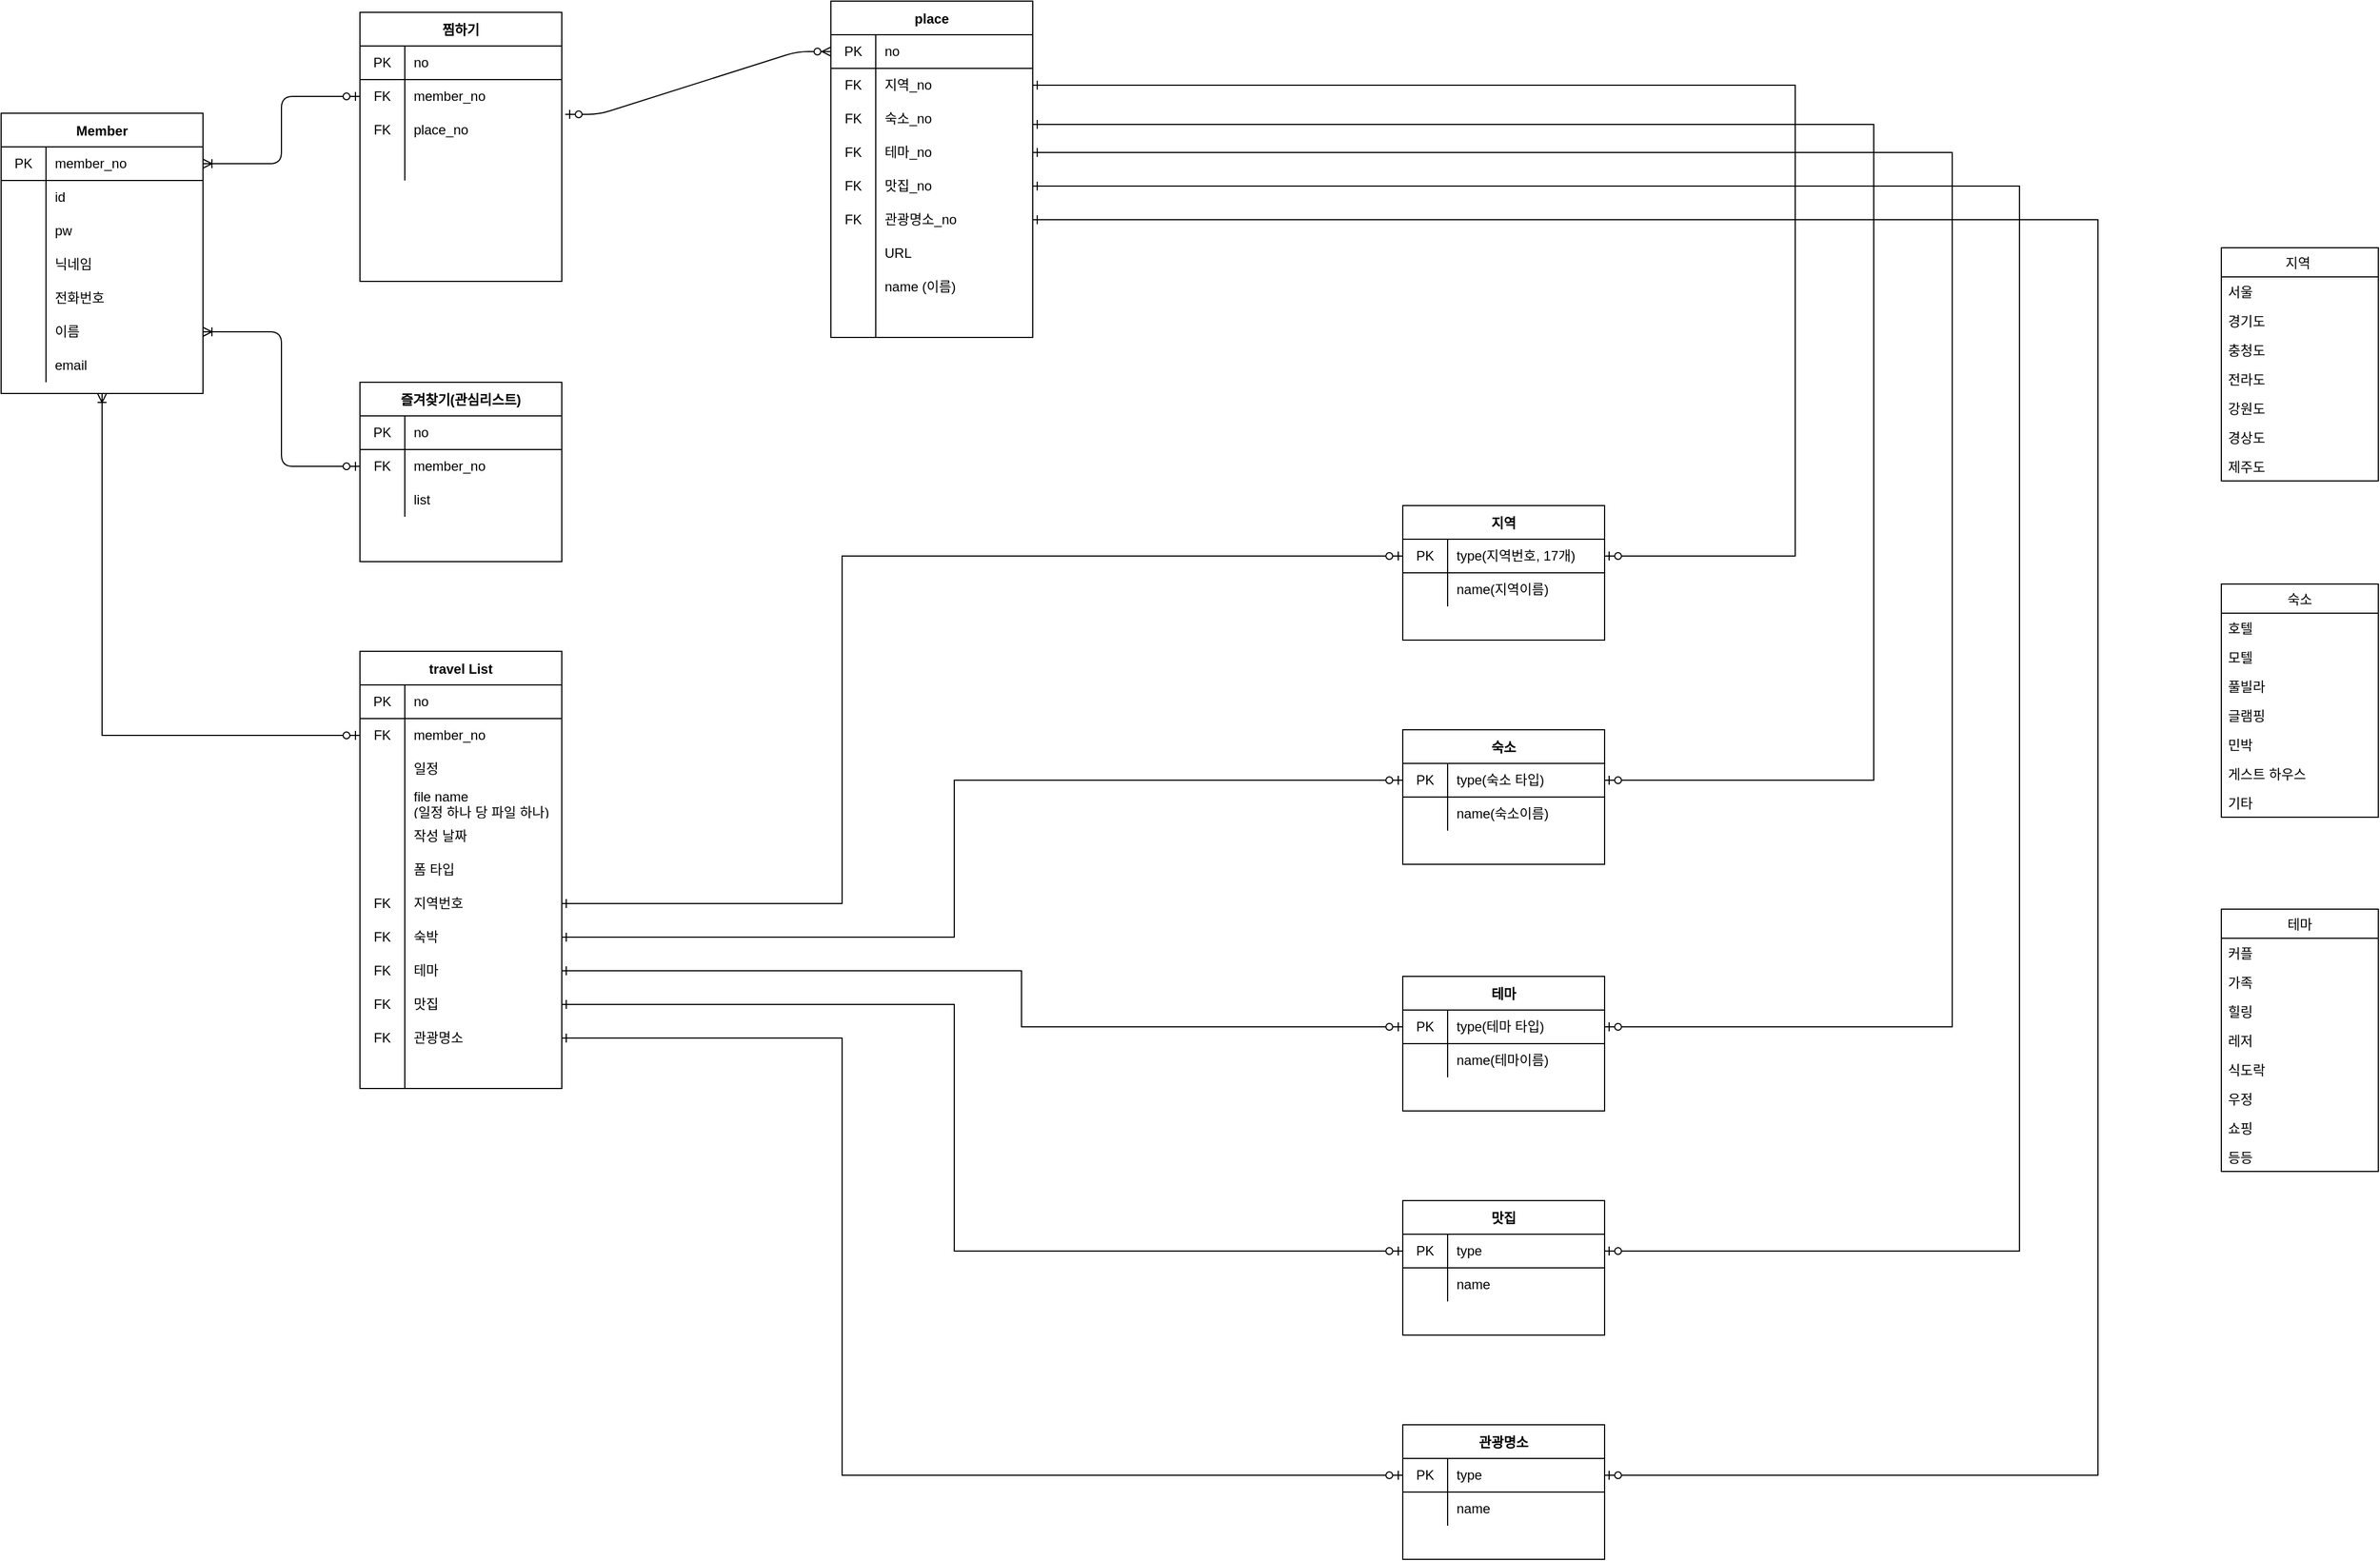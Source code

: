 <mxfile version="14.8.4" type="github">
  <diagram id="i7f_SvSBmSewAzXp0OPW" name="Page-1">
    <mxGraphModel dx="1673" dy="934" grid="1" gridSize="10" guides="1" tooltips="1" connect="1" arrows="1" fold="1" page="1" pageScale="1" pageWidth="1654" pageHeight="2336" math="0" shadow="0">
      <root>
        <mxCell id="0" />
        <mxCell id="1" parent="0" />
        <mxCell id="ZYB_Mh2plfckTe5MuutC-1" value="지역 " style="swimlane;fontStyle=0;childLayout=stackLayout;horizontal=1;startSize=26;horizontalStack=0;resizeParent=1;resizeParentMax=0;resizeLast=0;collapsible=1;marginBottom=0;" parent="1" vertex="1">
          <mxGeometry x="2170" y="310" width="140" height="208" as="geometry" />
        </mxCell>
        <mxCell id="ZYB_Mh2plfckTe5MuutC-2" value="서울" style="text;strokeColor=none;fillColor=none;align=left;verticalAlign=top;spacingLeft=4;spacingRight=4;overflow=hidden;rotatable=0;points=[[0,0.5],[1,0.5]];portConstraint=eastwest;" parent="ZYB_Mh2plfckTe5MuutC-1" vertex="1">
          <mxGeometry y="26" width="140" height="26" as="geometry" />
        </mxCell>
        <mxCell id="ZYB_Mh2plfckTe5MuutC-3" value="경기도" style="text;strokeColor=none;fillColor=none;align=left;verticalAlign=top;spacingLeft=4;spacingRight=4;overflow=hidden;rotatable=0;points=[[0,0.5],[1,0.5]];portConstraint=eastwest;" parent="ZYB_Mh2plfckTe5MuutC-1" vertex="1">
          <mxGeometry y="52" width="140" height="26" as="geometry" />
        </mxCell>
        <mxCell id="ZYB_Mh2plfckTe5MuutC-4" value="충청도 " style="text;strokeColor=none;fillColor=none;align=left;verticalAlign=top;spacingLeft=4;spacingRight=4;overflow=hidden;rotatable=0;points=[[0,0.5],[1,0.5]];portConstraint=eastwest;" parent="ZYB_Mh2plfckTe5MuutC-1" vertex="1">
          <mxGeometry y="78" width="140" height="26" as="geometry" />
        </mxCell>
        <mxCell id="ZYB_Mh2plfckTe5MuutC-5" value="전라도" style="text;strokeColor=none;fillColor=none;align=left;verticalAlign=top;spacingLeft=4;spacingRight=4;overflow=hidden;rotatable=0;points=[[0,0.5],[1,0.5]];portConstraint=eastwest;" parent="ZYB_Mh2plfckTe5MuutC-1" vertex="1">
          <mxGeometry y="104" width="140" height="26" as="geometry" />
        </mxCell>
        <mxCell id="ZYB_Mh2plfckTe5MuutC-6" value="강원도" style="text;strokeColor=none;fillColor=none;align=left;verticalAlign=top;spacingLeft=4;spacingRight=4;overflow=hidden;rotatable=0;points=[[0,0.5],[1,0.5]];portConstraint=eastwest;" parent="ZYB_Mh2plfckTe5MuutC-1" vertex="1">
          <mxGeometry y="130" width="140" height="26" as="geometry" />
        </mxCell>
        <mxCell id="ZYB_Mh2plfckTe5MuutC-7" value="경상도" style="text;strokeColor=none;fillColor=none;align=left;verticalAlign=top;spacingLeft=4;spacingRight=4;overflow=hidden;rotatable=0;points=[[0,0.5],[1,0.5]];portConstraint=eastwest;" parent="ZYB_Mh2plfckTe5MuutC-1" vertex="1">
          <mxGeometry y="156" width="140" height="26" as="geometry" />
        </mxCell>
        <mxCell id="ZYB_Mh2plfckTe5MuutC-8" value="제주도" style="text;strokeColor=none;fillColor=none;align=left;verticalAlign=top;spacingLeft=4;spacingRight=4;overflow=hidden;rotatable=0;points=[[0,0.5],[1,0.5]];portConstraint=eastwest;" parent="ZYB_Mh2plfckTe5MuutC-1" vertex="1">
          <mxGeometry y="182" width="140" height="26" as="geometry" />
        </mxCell>
        <mxCell id="ZYB_Mh2plfckTe5MuutC-9" value="테마" style="swimlane;fontStyle=0;childLayout=stackLayout;horizontal=1;startSize=26;horizontalStack=0;resizeParent=1;resizeParentMax=0;resizeLast=0;collapsible=1;marginBottom=0;" parent="1" vertex="1">
          <mxGeometry x="2170" y="900" width="140" height="234" as="geometry" />
        </mxCell>
        <mxCell id="ZYB_Mh2plfckTe5MuutC-10" value="커플" style="text;strokeColor=none;fillColor=none;align=left;verticalAlign=top;spacingLeft=4;spacingRight=4;overflow=hidden;rotatable=0;points=[[0,0.5],[1,0.5]];portConstraint=eastwest;" parent="ZYB_Mh2plfckTe5MuutC-9" vertex="1">
          <mxGeometry y="26" width="140" height="26" as="geometry" />
        </mxCell>
        <mxCell id="ZYB_Mh2plfckTe5MuutC-11" value="가족" style="text;strokeColor=none;fillColor=none;align=left;verticalAlign=top;spacingLeft=4;spacingRight=4;overflow=hidden;rotatable=0;points=[[0,0.5],[1,0.5]];portConstraint=eastwest;" parent="ZYB_Mh2plfckTe5MuutC-9" vertex="1">
          <mxGeometry y="52" width="140" height="26" as="geometry" />
        </mxCell>
        <mxCell id="ZYB_Mh2plfckTe5MuutC-12" value="힐링" style="text;strokeColor=none;fillColor=none;align=left;verticalAlign=top;spacingLeft=4;spacingRight=4;overflow=hidden;rotatable=0;points=[[0,0.5],[1,0.5]];portConstraint=eastwest;" parent="ZYB_Mh2plfckTe5MuutC-9" vertex="1">
          <mxGeometry y="78" width="140" height="26" as="geometry" />
        </mxCell>
        <mxCell id="ZYB_Mh2plfckTe5MuutC-13" value="레저" style="text;strokeColor=none;fillColor=none;align=left;verticalAlign=top;spacingLeft=4;spacingRight=4;overflow=hidden;rotatable=0;points=[[0,0.5],[1,0.5]];portConstraint=eastwest;" parent="ZYB_Mh2plfckTe5MuutC-9" vertex="1">
          <mxGeometry y="104" width="140" height="26" as="geometry" />
        </mxCell>
        <mxCell id="ZYB_Mh2plfckTe5MuutC-14" value="식도락" style="text;strokeColor=none;fillColor=none;align=left;verticalAlign=top;spacingLeft=4;spacingRight=4;overflow=hidden;rotatable=0;points=[[0,0.5],[1,0.5]];portConstraint=eastwest;" parent="ZYB_Mh2plfckTe5MuutC-9" vertex="1">
          <mxGeometry y="130" width="140" height="26" as="geometry" />
        </mxCell>
        <mxCell id="ZYB_Mh2plfckTe5MuutC-15" value="우정" style="text;strokeColor=none;fillColor=none;align=left;verticalAlign=top;spacingLeft=4;spacingRight=4;overflow=hidden;rotatable=0;points=[[0,0.5],[1,0.5]];portConstraint=eastwest;" parent="ZYB_Mh2plfckTe5MuutC-9" vertex="1">
          <mxGeometry y="156" width="140" height="26" as="geometry" />
        </mxCell>
        <mxCell id="ZYB_Mh2plfckTe5MuutC-16" value="쇼핑" style="text;strokeColor=none;fillColor=none;align=left;verticalAlign=top;spacingLeft=4;spacingRight=4;overflow=hidden;rotatable=0;points=[[0,0.5],[1,0.5]];portConstraint=eastwest;" parent="ZYB_Mh2plfckTe5MuutC-9" vertex="1">
          <mxGeometry y="182" width="140" height="26" as="geometry" />
        </mxCell>
        <mxCell id="ZYB_Mh2plfckTe5MuutC-17" value="등등" style="text;strokeColor=none;fillColor=none;align=left;verticalAlign=top;spacingLeft=4;spacingRight=4;overflow=hidden;rotatable=0;points=[[0,0.5],[1,0.5]];portConstraint=eastwest;" parent="ZYB_Mh2plfckTe5MuutC-9" vertex="1">
          <mxGeometry y="208" width="140" height="26" as="geometry" />
        </mxCell>
        <mxCell id="ZYB_Mh2plfckTe5MuutC-18" value="숙소" style="swimlane;fontStyle=0;childLayout=stackLayout;horizontal=1;startSize=26;horizontalStack=0;resizeParent=1;resizeParentMax=0;resizeLast=0;collapsible=1;marginBottom=0;" parent="1" vertex="1">
          <mxGeometry x="2170" y="610" width="140" height="208" as="geometry" />
        </mxCell>
        <mxCell id="ZYB_Mh2plfckTe5MuutC-19" value="호텔" style="text;strokeColor=none;fillColor=none;align=left;verticalAlign=top;spacingLeft=4;spacingRight=4;overflow=hidden;rotatable=0;points=[[0,0.5],[1,0.5]];portConstraint=eastwest;" parent="ZYB_Mh2plfckTe5MuutC-18" vertex="1">
          <mxGeometry y="26" width="140" height="26" as="geometry" />
        </mxCell>
        <mxCell id="ZYB_Mh2plfckTe5MuutC-20" value="모텔" style="text;strokeColor=none;fillColor=none;align=left;verticalAlign=top;spacingLeft=4;spacingRight=4;overflow=hidden;rotatable=0;points=[[0,0.5],[1,0.5]];portConstraint=eastwest;" parent="ZYB_Mh2plfckTe5MuutC-18" vertex="1">
          <mxGeometry y="52" width="140" height="26" as="geometry" />
        </mxCell>
        <mxCell id="ZYB_Mh2plfckTe5MuutC-21" value="풀빌라" style="text;strokeColor=none;fillColor=none;align=left;verticalAlign=top;spacingLeft=4;spacingRight=4;overflow=hidden;rotatable=0;points=[[0,0.5],[1,0.5]];portConstraint=eastwest;" parent="ZYB_Mh2plfckTe5MuutC-18" vertex="1">
          <mxGeometry y="78" width="140" height="26" as="geometry" />
        </mxCell>
        <mxCell id="ZYB_Mh2plfckTe5MuutC-22" value="글램핑" style="text;strokeColor=none;fillColor=none;align=left;verticalAlign=top;spacingLeft=4;spacingRight=4;overflow=hidden;rotatable=0;points=[[0,0.5],[1,0.5]];portConstraint=eastwest;" parent="ZYB_Mh2plfckTe5MuutC-18" vertex="1">
          <mxGeometry y="104" width="140" height="26" as="geometry" />
        </mxCell>
        <mxCell id="ZYB_Mh2plfckTe5MuutC-23" value="민박" style="text;strokeColor=none;fillColor=none;align=left;verticalAlign=top;spacingLeft=4;spacingRight=4;overflow=hidden;rotatable=0;points=[[0,0.5],[1,0.5]];portConstraint=eastwest;" parent="ZYB_Mh2plfckTe5MuutC-18" vertex="1">
          <mxGeometry y="130" width="140" height="26" as="geometry" />
        </mxCell>
        <mxCell id="ZYB_Mh2plfckTe5MuutC-24" value="게스트 하우스" style="text;strokeColor=none;fillColor=none;align=left;verticalAlign=top;spacingLeft=4;spacingRight=4;overflow=hidden;rotatable=0;points=[[0,0.5],[1,0.5]];portConstraint=eastwest;" parent="ZYB_Mh2plfckTe5MuutC-18" vertex="1">
          <mxGeometry y="156" width="140" height="26" as="geometry" />
        </mxCell>
        <mxCell id="ZYB_Mh2plfckTe5MuutC-25" value="기타" style="text;strokeColor=none;fillColor=none;align=left;verticalAlign=top;spacingLeft=4;spacingRight=4;overflow=hidden;rotatable=0;points=[[0,0.5],[1,0.5]];portConstraint=eastwest;" parent="ZYB_Mh2plfckTe5MuutC-18" vertex="1">
          <mxGeometry y="182" width="140" height="26" as="geometry" />
        </mxCell>
        <mxCell id="ZYB_Mh2plfckTe5MuutC-162" value="" style="edgeStyle=orthogonalEdgeStyle;rounded=0;orthogonalLoop=1;jettySize=auto;html=1;startArrow=ERoneToMany;startFill=0;endArrow=ERzeroToOne;endFill=1;entryX=0;entryY=0.5;entryDx=0;entryDy=0;" parent="1" source="ZYB_Mh2plfckTe5MuutC-26" target="ZYB_Mh2plfckTe5MuutC-108" edge="1">
          <mxGeometry relative="1" as="geometry">
            <mxPoint x="280" y="645" as="targetPoint" />
          </mxGeometry>
        </mxCell>
        <mxCell id="ZYB_Mh2plfckTe5MuutC-26" value="Member" style="shape=table;startSize=30;container=1;collapsible=0;childLayout=tableLayout;fixedRows=1;rowLines=0;fontStyle=1;align=center;" parent="1" vertex="1">
          <mxGeometry x="190" y="190" width="180" height="250" as="geometry" />
        </mxCell>
        <mxCell id="ZYB_Mh2plfckTe5MuutC-27" value="" style="shape=partialRectangle;html=1;whiteSpace=wrap;collapsible=0;dropTarget=0;pointerEvents=0;fillColor=none;top=0;left=0;bottom=1;right=0;points=[[0,0.5],[1,0.5]];portConstraint=eastwest;" parent="ZYB_Mh2plfckTe5MuutC-26" vertex="1">
          <mxGeometry y="30" width="180" height="30" as="geometry" />
        </mxCell>
        <mxCell id="ZYB_Mh2plfckTe5MuutC-28" value="PK" style="shape=partialRectangle;html=1;whiteSpace=wrap;connectable=0;fillColor=none;top=0;left=0;bottom=0;right=0;overflow=hidden;" parent="ZYB_Mh2plfckTe5MuutC-27" vertex="1">
          <mxGeometry width="40" height="30" as="geometry" />
        </mxCell>
        <mxCell id="ZYB_Mh2plfckTe5MuutC-29" value="member_no" style="shape=partialRectangle;html=1;whiteSpace=wrap;connectable=0;fillColor=none;top=0;left=0;bottom=0;right=0;align=left;spacingLeft=6;overflow=hidden;" parent="ZYB_Mh2plfckTe5MuutC-27" vertex="1">
          <mxGeometry x="40" width="140" height="30" as="geometry" />
        </mxCell>
        <mxCell id="ZYB_Mh2plfckTe5MuutC-30" value="" style="shape=partialRectangle;html=1;whiteSpace=wrap;collapsible=0;dropTarget=0;pointerEvents=0;fillColor=none;top=0;left=0;bottom=0;right=0;points=[[0,0.5],[1,0.5]];portConstraint=eastwest;" parent="ZYB_Mh2plfckTe5MuutC-26" vertex="1">
          <mxGeometry y="60" width="180" height="30" as="geometry" />
        </mxCell>
        <mxCell id="ZYB_Mh2plfckTe5MuutC-31" value="" style="shape=partialRectangle;html=1;whiteSpace=wrap;connectable=0;fillColor=none;top=0;left=0;bottom=0;right=0;overflow=hidden;" parent="ZYB_Mh2plfckTe5MuutC-30" vertex="1">
          <mxGeometry width="40" height="30" as="geometry" />
        </mxCell>
        <mxCell id="ZYB_Mh2plfckTe5MuutC-32" value="&lt;span&gt;id&lt;/span&gt;" style="shape=partialRectangle;html=1;whiteSpace=wrap;connectable=0;fillColor=none;top=0;left=0;bottom=0;right=0;align=left;spacingLeft=6;overflow=hidden;" parent="ZYB_Mh2plfckTe5MuutC-30" vertex="1">
          <mxGeometry x="40" width="140" height="30" as="geometry" />
        </mxCell>
        <mxCell id="ZYB_Mh2plfckTe5MuutC-33" value="" style="shape=partialRectangle;html=1;whiteSpace=wrap;collapsible=0;dropTarget=0;pointerEvents=0;fillColor=none;top=0;left=0;bottom=0;right=0;points=[[0,0.5],[1,0.5]];portConstraint=eastwest;" parent="ZYB_Mh2plfckTe5MuutC-26" vertex="1">
          <mxGeometry y="90" width="180" height="30" as="geometry" />
        </mxCell>
        <mxCell id="ZYB_Mh2plfckTe5MuutC-34" value="" style="shape=partialRectangle;html=1;whiteSpace=wrap;connectable=0;fillColor=none;top=0;left=0;bottom=0;right=0;overflow=hidden;" parent="ZYB_Mh2plfckTe5MuutC-33" vertex="1">
          <mxGeometry width="40" height="30" as="geometry" />
        </mxCell>
        <mxCell id="ZYB_Mh2plfckTe5MuutC-35" value="&lt;span&gt;pw&lt;/span&gt;" style="shape=partialRectangle;html=1;whiteSpace=wrap;connectable=0;fillColor=none;top=0;left=0;bottom=0;right=0;align=left;spacingLeft=6;overflow=hidden;" parent="ZYB_Mh2plfckTe5MuutC-33" vertex="1">
          <mxGeometry x="40" width="140" height="30" as="geometry" />
        </mxCell>
        <mxCell id="ZYB_Mh2plfckTe5MuutC-36" value="" style="shape=partialRectangle;html=1;whiteSpace=wrap;collapsible=0;dropTarget=0;pointerEvents=0;fillColor=none;top=0;left=0;bottom=0;right=0;points=[[0,0.5],[1,0.5]];portConstraint=eastwest;" parent="ZYB_Mh2plfckTe5MuutC-26" vertex="1">
          <mxGeometry y="120" width="180" height="30" as="geometry" />
        </mxCell>
        <mxCell id="ZYB_Mh2plfckTe5MuutC-37" value="" style="shape=partialRectangle;html=1;whiteSpace=wrap;connectable=0;fillColor=none;top=0;left=0;bottom=0;right=0;overflow=hidden;" parent="ZYB_Mh2plfckTe5MuutC-36" vertex="1">
          <mxGeometry width="40" height="30" as="geometry" />
        </mxCell>
        <mxCell id="ZYB_Mh2plfckTe5MuutC-38" value="닉네임" style="shape=partialRectangle;html=1;whiteSpace=wrap;connectable=0;fillColor=none;top=0;left=0;bottom=0;right=0;align=left;spacingLeft=6;overflow=hidden;" parent="ZYB_Mh2plfckTe5MuutC-36" vertex="1">
          <mxGeometry x="40" width="140" height="30" as="geometry" />
        </mxCell>
        <mxCell id="ZYB_Mh2plfckTe5MuutC-39" value="" style="shape=partialRectangle;html=1;whiteSpace=wrap;collapsible=0;dropTarget=0;pointerEvents=0;fillColor=none;top=0;left=0;bottom=0;right=0;points=[[0,0.5],[1,0.5]];portConstraint=eastwest;" parent="ZYB_Mh2plfckTe5MuutC-26" vertex="1">
          <mxGeometry y="150" width="180" height="30" as="geometry" />
        </mxCell>
        <mxCell id="ZYB_Mh2plfckTe5MuutC-40" value="" style="shape=partialRectangle;html=1;whiteSpace=wrap;connectable=0;fillColor=none;top=0;left=0;bottom=0;right=0;overflow=hidden;" parent="ZYB_Mh2plfckTe5MuutC-39" vertex="1">
          <mxGeometry width="40" height="30" as="geometry" />
        </mxCell>
        <mxCell id="ZYB_Mh2plfckTe5MuutC-41" value="전화번호&amp;nbsp;" style="shape=partialRectangle;html=1;whiteSpace=wrap;connectable=0;fillColor=none;top=0;left=0;bottom=0;right=0;align=left;spacingLeft=6;overflow=hidden;" parent="ZYB_Mh2plfckTe5MuutC-39" vertex="1">
          <mxGeometry x="40" width="140" height="30" as="geometry" />
        </mxCell>
        <mxCell id="ZYB_Mh2plfckTe5MuutC-42" value="" style="shape=partialRectangle;html=1;whiteSpace=wrap;collapsible=0;dropTarget=0;pointerEvents=0;fillColor=none;top=0;left=0;bottom=0;right=0;points=[[0,0.5],[1,0.5]];portConstraint=eastwest;" parent="ZYB_Mh2plfckTe5MuutC-26" vertex="1">
          <mxGeometry y="180" width="180" height="30" as="geometry" />
        </mxCell>
        <mxCell id="ZYB_Mh2plfckTe5MuutC-43" value="" style="shape=partialRectangle;html=1;whiteSpace=wrap;connectable=0;fillColor=none;top=0;left=0;bottom=0;right=0;overflow=hidden;" parent="ZYB_Mh2plfckTe5MuutC-42" vertex="1">
          <mxGeometry width="40" height="30" as="geometry" />
        </mxCell>
        <mxCell id="ZYB_Mh2plfckTe5MuutC-44" value="이름" style="shape=partialRectangle;html=1;whiteSpace=wrap;connectable=0;fillColor=none;top=0;left=0;bottom=0;right=0;align=left;spacingLeft=6;overflow=hidden;" parent="ZYB_Mh2plfckTe5MuutC-42" vertex="1">
          <mxGeometry x="40" width="140" height="30" as="geometry" />
        </mxCell>
        <mxCell id="ZYB_Mh2plfckTe5MuutC-45" value="" style="shape=partialRectangle;html=1;whiteSpace=wrap;collapsible=0;dropTarget=0;pointerEvents=0;fillColor=none;top=0;left=0;bottom=0;right=0;points=[[0,0.5],[1,0.5]];portConstraint=eastwest;" parent="ZYB_Mh2plfckTe5MuutC-26" vertex="1">
          <mxGeometry y="210" width="180" height="30" as="geometry" />
        </mxCell>
        <mxCell id="ZYB_Mh2plfckTe5MuutC-46" value="" style="shape=partialRectangle;html=1;whiteSpace=wrap;connectable=0;fillColor=none;top=0;left=0;bottom=0;right=0;overflow=hidden;" parent="ZYB_Mh2plfckTe5MuutC-45" vertex="1">
          <mxGeometry width="40" height="30" as="geometry" />
        </mxCell>
        <mxCell id="ZYB_Mh2plfckTe5MuutC-47" value="email" style="shape=partialRectangle;html=1;whiteSpace=wrap;connectable=0;fillColor=none;top=0;left=0;bottom=0;right=0;align=left;spacingLeft=6;overflow=hidden;" parent="ZYB_Mh2plfckTe5MuutC-45" vertex="1">
          <mxGeometry x="40" width="140" height="30" as="geometry" />
        </mxCell>
        <mxCell id="ZYB_Mh2plfckTe5MuutC-48" value="지역" style="shape=table;startSize=30;container=1;collapsible=0;childLayout=tableLayout;fixedRows=1;rowLines=0;fontStyle=1;align=center;" parent="1" vertex="1">
          <mxGeometry x="1440" y="540" width="180" height="120" as="geometry" />
        </mxCell>
        <mxCell id="ZYB_Mh2plfckTe5MuutC-49" value="" style="shape=partialRectangle;html=1;whiteSpace=wrap;collapsible=0;dropTarget=0;pointerEvents=0;fillColor=none;top=0;left=0;bottom=1;right=0;points=[[0,0.5],[1,0.5]];portConstraint=eastwest;" parent="ZYB_Mh2plfckTe5MuutC-48" vertex="1">
          <mxGeometry y="30" width="180" height="30" as="geometry" />
        </mxCell>
        <mxCell id="ZYB_Mh2plfckTe5MuutC-50" value="PK" style="shape=partialRectangle;html=1;whiteSpace=wrap;connectable=0;fillColor=none;top=0;left=0;bottom=0;right=0;overflow=hidden;" parent="ZYB_Mh2plfckTe5MuutC-49" vertex="1">
          <mxGeometry width="40" height="30" as="geometry" />
        </mxCell>
        <mxCell id="ZYB_Mh2plfckTe5MuutC-51" value="type(지역번호, 17개)" style="shape=partialRectangle;html=1;whiteSpace=wrap;connectable=0;fillColor=none;top=0;left=0;bottom=0;right=0;align=left;spacingLeft=6;overflow=hidden;" parent="ZYB_Mh2plfckTe5MuutC-49" vertex="1">
          <mxGeometry x="40" width="140" height="30" as="geometry" />
        </mxCell>
        <mxCell id="ZYB_Mh2plfckTe5MuutC-55" value="" style="shape=partialRectangle;html=1;whiteSpace=wrap;collapsible=0;dropTarget=0;pointerEvents=0;fillColor=none;top=0;left=0;bottom=0;right=0;points=[[0,0.5],[1,0.5]];portConstraint=eastwest;" parent="ZYB_Mh2plfckTe5MuutC-48" vertex="1">
          <mxGeometry y="60" width="180" height="30" as="geometry" />
        </mxCell>
        <mxCell id="ZYB_Mh2plfckTe5MuutC-56" value="" style="shape=partialRectangle;html=1;whiteSpace=wrap;connectable=0;fillColor=none;top=0;left=0;bottom=0;right=0;overflow=hidden;" parent="ZYB_Mh2plfckTe5MuutC-55" vertex="1">
          <mxGeometry width="40" height="30" as="geometry" />
        </mxCell>
        <mxCell id="ZYB_Mh2plfckTe5MuutC-57" value="name(지역이름)" style="shape=partialRectangle;html=1;whiteSpace=wrap;connectable=0;fillColor=none;top=0;left=0;bottom=0;right=0;align=left;spacingLeft=6;overflow=hidden;" parent="ZYB_Mh2plfckTe5MuutC-55" vertex="1">
          <mxGeometry x="40" width="140" height="30" as="geometry" />
        </mxCell>
        <mxCell id="ZYB_Mh2plfckTe5MuutC-84" value="즐겨찾기(관심리스트)" style="shape=table;startSize=30;container=1;collapsible=0;childLayout=tableLayout;fixedRows=1;rowLines=0;fontStyle=1;align=center;" parent="1" vertex="1">
          <mxGeometry x="510" y="430" width="180" height="160" as="geometry" />
        </mxCell>
        <mxCell id="ZYB_Mh2plfckTe5MuutC-85" value="" style="shape=partialRectangle;html=1;whiteSpace=wrap;collapsible=0;dropTarget=0;pointerEvents=0;fillColor=none;top=0;left=0;bottom=1;right=0;points=[[0,0.5],[1,0.5]];portConstraint=eastwest;" parent="ZYB_Mh2plfckTe5MuutC-84" vertex="1">
          <mxGeometry y="30" width="180" height="30" as="geometry" />
        </mxCell>
        <mxCell id="ZYB_Mh2plfckTe5MuutC-86" value="PK" style="shape=partialRectangle;html=1;whiteSpace=wrap;connectable=0;fillColor=none;top=0;left=0;bottom=0;right=0;overflow=hidden;" parent="ZYB_Mh2plfckTe5MuutC-85" vertex="1">
          <mxGeometry width="40" height="30" as="geometry" />
        </mxCell>
        <mxCell id="ZYB_Mh2plfckTe5MuutC-87" value="no" style="shape=partialRectangle;html=1;whiteSpace=wrap;connectable=0;fillColor=none;top=0;left=0;bottom=0;right=0;align=left;spacingLeft=6;overflow=hidden;" parent="ZYB_Mh2plfckTe5MuutC-85" vertex="1">
          <mxGeometry x="40" width="140" height="30" as="geometry" />
        </mxCell>
        <mxCell id="ZYB_Mh2plfckTe5MuutC-88" value="" style="shape=partialRectangle;html=1;whiteSpace=wrap;collapsible=0;dropTarget=0;pointerEvents=0;fillColor=none;top=0;left=0;bottom=0;right=0;points=[[0,0.5],[1,0.5]];portConstraint=eastwest;" parent="ZYB_Mh2plfckTe5MuutC-84" vertex="1">
          <mxGeometry y="60" width="180" height="30" as="geometry" />
        </mxCell>
        <mxCell id="ZYB_Mh2plfckTe5MuutC-89" value="FK" style="shape=partialRectangle;html=1;whiteSpace=wrap;connectable=0;fillColor=none;top=0;left=0;bottom=0;right=0;overflow=hidden;" parent="ZYB_Mh2plfckTe5MuutC-88" vertex="1">
          <mxGeometry width="40" height="30" as="geometry" />
        </mxCell>
        <mxCell id="ZYB_Mh2plfckTe5MuutC-90" value="member_no" style="shape=partialRectangle;html=1;whiteSpace=wrap;connectable=0;fillColor=none;top=0;left=0;bottom=0;right=0;align=left;spacingLeft=6;overflow=hidden;" parent="ZYB_Mh2plfckTe5MuutC-88" vertex="1">
          <mxGeometry x="40" width="140" height="30" as="geometry" />
        </mxCell>
        <mxCell id="ZYB_Mh2plfckTe5MuutC-91" value="" style="shape=partialRectangle;html=1;whiteSpace=wrap;collapsible=0;dropTarget=0;pointerEvents=0;fillColor=none;top=0;left=0;bottom=0;right=0;points=[[0,0.5],[1,0.5]];portConstraint=eastwest;" parent="ZYB_Mh2plfckTe5MuutC-84" vertex="1">
          <mxGeometry y="90" width="180" height="30" as="geometry" />
        </mxCell>
        <mxCell id="ZYB_Mh2plfckTe5MuutC-92" value="" style="shape=partialRectangle;html=1;whiteSpace=wrap;connectable=0;fillColor=none;top=0;left=0;bottom=0;right=0;overflow=hidden;" parent="ZYB_Mh2plfckTe5MuutC-91" vertex="1">
          <mxGeometry width="40" height="30" as="geometry" />
        </mxCell>
        <mxCell id="ZYB_Mh2plfckTe5MuutC-93" value="list" style="shape=partialRectangle;html=1;whiteSpace=wrap;connectable=0;fillColor=none;top=0;left=0;bottom=0;right=0;align=left;spacingLeft=6;overflow=hidden;" parent="ZYB_Mh2plfckTe5MuutC-91" vertex="1">
          <mxGeometry x="40" width="140" height="30" as="geometry" />
        </mxCell>
        <mxCell id="ZYB_Mh2plfckTe5MuutC-94" value="찜하기" style="shape=table;startSize=30;container=1;collapsible=0;childLayout=tableLayout;fixedRows=1;rowLines=0;fontStyle=1;align=center;" parent="1" vertex="1">
          <mxGeometry x="510" y="100" width="180" height="240" as="geometry" />
        </mxCell>
        <mxCell id="ZYB_Mh2plfckTe5MuutC-95" value="" style="shape=partialRectangle;html=1;whiteSpace=wrap;collapsible=0;dropTarget=0;pointerEvents=0;fillColor=none;top=0;left=0;bottom=1;right=0;points=[[0,0.5],[1,0.5]];portConstraint=eastwest;" parent="ZYB_Mh2plfckTe5MuutC-94" vertex="1">
          <mxGeometry y="30" width="180" height="30" as="geometry" />
        </mxCell>
        <mxCell id="ZYB_Mh2plfckTe5MuutC-96" value="PK" style="shape=partialRectangle;html=1;whiteSpace=wrap;connectable=0;fillColor=none;top=0;left=0;bottom=0;right=0;overflow=hidden;" parent="ZYB_Mh2plfckTe5MuutC-95" vertex="1">
          <mxGeometry width="40" height="30" as="geometry" />
        </mxCell>
        <mxCell id="ZYB_Mh2plfckTe5MuutC-97" value="no" style="shape=partialRectangle;html=1;whiteSpace=wrap;connectable=0;top=0;left=0;bottom=0;right=0;align=left;spacingLeft=6;overflow=hidden;fillColor=none;" parent="ZYB_Mh2plfckTe5MuutC-95" vertex="1">
          <mxGeometry x="40" width="140" height="30" as="geometry" />
        </mxCell>
        <mxCell id="ZYB_Mh2plfckTe5MuutC-98" value="" style="shape=partialRectangle;html=1;whiteSpace=wrap;collapsible=0;dropTarget=0;pointerEvents=0;fillColor=none;top=0;left=0;bottom=0;right=0;points=[[0,0.5],[1,0.5]];portConstraint=eastwest;" parent="ZYB_Mh2plfckTe5MuutC-94" vertex="1">
          <mxGeometry y="60" width="180" height="30" as="geometry" />
        </mxCell>
        <mxCell id="ZYB_Mh2plfckTe5MuutC-99" value="FK" style="shape=partialRectangle;html=1;whiteSpace=wrap;connectable=0;fillColor=none;top=0;left=0;bottom=0;right=0;overflow=hidden;" parent="ZYB_Mh2plfckTe5MuutC-98" vertex="1">
          <mxGeometry width="40" height="30" as="geometry" />
        </mxCell>
        <mxCell id="ZYB_Mh2plfckTe5MuutC-100" value="member_no" style="shape=partialRectangle;html=1;whiteSpace=wrap;connectable=0;fillColor=none;top=0;left=0;bottom=0;right=0;align=left;spacingLeft=6;overflow=hidden;" parent="ZYB_Mh2plfckTe5MuutC-98" vertex="1">
          <mxGeometry x="40" width="140" height="30" as="geometry" />
        </mxCell>
        <mxCell id="ZYB_Mh2plfckTe5MuutC-101" value="" style="shape=partialRectangle;html=1;whiteSpace=wrap;collapsible=0;dropTarget=0;pointerEvents=0;fillColor=none;top=0;left=0;bottom=0;right=0;points=[[0,0.5],[1,0.5]];portConstraint=eastwest;" parent="ZYB_Mh2plfckTe5MuutC-94" vertex="1">
          <mxGeometry y="90" width="180" height="30" as="geometry" />
        </mxCell>
        <mxCell id="ZYB_Mh2plfckTe5MuutC-102" value="FK" style="shape=partialRectangle;html=1;whiteSpace=wrap;connectable=0;fillColor=none;top=0;left=0;bottom=0;right=0;overflow=hidden;" parent="ZYB_Mh2plfckTe5MuutC-101" vertex="1">
          <mxGeometry width="40" height="30" as="geometry" />
        </mxCell>
        <mxCell id="ZYB_Mh2plfckTe5MuutC-103" value="place_no" style="shape=partialRectangle;html=1;whiteSpace=wrap;connectable=0;fillColor=none;top=0;left=0;bottom=0;right=0;align=left;spacingLeft=6;overflow=hidden;" parent="ZYB_Mh2plfckTe5MuutC-101" vertex="1">
          <mxGeometry x="40" width="140" height="30" as="geometry" />
        </mxCell>
        <mxCell id="ZYB_Mh2plfckTe5MuutC-197" value="" style="shape=partialRectangle;html=1;whiteSpace=wrap;collapsible=0;dropTarget=0;pointerEvents=0;fillColor=none;top=0;left=0;bottom=0;right=0;points=[[0,0.5],[1,0.5]];portConstraint=eastwest;" parent="ZYB_Mh2plfckTe5MuutC-94" vertex="1">
          <mxGeometry y="120" width="180" height="30" as="geometry" />
        </mxCell>
        <mxCell id="ZYB_Mh2plfckTe5MuutC-198" value="" style="shape=partialRectangle;html=1;whiteSpace=wrap;connectable=0;fillColor=none;top=0;left=0;bottom=0;right=0;overflow=hidden;" parent="ZYB_Mh2plfckTe5MuutC-197" vertex="1">
          <mxGeometry width="40" height="30" as="geometry" />
        </mxCell>
        <mxCell id="ZYB_Mh2plfckTe5MuutC-199" value="" style="shape=partialRectangle;html=1;whiteSpace=wrap;connectable=0;fillColor=none;top=0;left=0;bottom=0;right=0;align=left;spacingLeft=6;overflow=hidden;" parent="ZYB_Mh2plfckTe5MuutC-197" vertex="1">
          <mxGeometry x="40" width="140" height="30" as="geometry" />
        </mxCell>
        <mxCell id="ZYB_Mh2plfckTe5MuutC-104" value="travel List" style="shape=table;startSize=30;container=1;collapsible=0;childLayout=tableLayout;fixedRows=1;rowLines=0;fontStyle=1;align=center;" parent="1" vertex="1">
          <mxGeometry x="510" y="670" width="180" height="390" as="geometry" />
        </mxCell>
        <mxCell id="ZYB_Mh2plfckTe5MuutC-105" value="" style="shape=partialRectangle;html=1;whiteSpace=wrap;collapsible=0;dropTarget=0;pointerEvents=0;fillColor=none;top=0;left=0;bottom=1;right=0;points=[[0,0.5],[1,0.5]];portConstraint=eastwest;" parent="ZYB_Mh2plfckTe5MuutC-104" vertex="1">
          <mxGeometry y="30" width="180" height="30" as="geometry" />
        </mxCell>
        <mxCell id="ZYB_Mh2plfckTe5MuutC-106" value="PK" style="shape=partialRectangle;html=1;whiteSpace=wrap;connectable=0;fillColor=none;top=0;left=0;bottom=0;right=0;overflow=hidden;" parent="ZYB_Mh2plfckTe5MuutC-105" vertex="1">
          <mxGeometry width="40" height="30" as="geometry" />
        </mxCell>
        <mxCell id="ZYB_Mh2plfckTe5MuutC-107" value="no" style="shape=partialRectangle;html=1;whiteSpace=wrap;connectable=0;fillColor=none;top=0;left=0;bottom=0;right=0;align=left;spacingLeft=6;overflow=hidden;" parent="ZYB_Mh2plfckTe5MuutC-105" vertex="1">
          <mxGeometry x="40" width="140" height="30" as="geometry" />
        </mxCell>
        <mxCell id="ZYB_Mh2plfckTe5MuutC-108" value="" style="shape=partialRectangle;html=1;whiteSpace=wrap;collapsible=0;dropTarget=0;pointerEvents=0;fillColor=none;top=0;left=0;bottom=0;right=0;points=[[0,0.5],[1,0.5]];portConstraint=eastwest;" parent="ZYB_Mh2plfckTe5MuutC-104" vertex="1">
          <mxGeometry y="60" width="180" height="30" as="geometry" />
        </mxCell>
        <mxCell id="ZYB_Mh2plfckTe5MuutC-109" value="FK" style="shape=partialRectangle;html=1;whiteSpace=wrap;connectable=0;fillColor=none;top=0;left=0;bottom=0;right=0;overflow=hidden;" parent="ZYB_Mh2plfckTe5MuutC-108" vertex="1">
          <mxGeometry width="40" height="30" as="geometry" />
        </mxCell>
        <mxCell id="ZYB_Mh2plfckTe5MuutC-110" value="member_no" style="shape=partialRectangle;html=1;whiteSpace=wrap;connectable=0;fillColor=none;top=0;left=0;bottom=0;right=0;align=left;spacingLeft=6;overflow=hidden;" parent="ZYB_Mh2plfckTe5MuutC-108" vertex="1">
          <mxGeometry x="40" width="140" height="30" as="geometry" />
        </mxCell>
        <mxCell id="ZYB_Mh2plfckTe5MuutC-111" value="" style="shape=partialRectangle;html=1;whiteSpace=wrap;collapsible=0;dropTarget=0;pointerEvents=0;fillColor=none;top=0;left=0;bottom=0;right=0;points=[[0,0.5],[1,0.5]];portConstraint=eastwest;" parent="ZYB_Mh2plfckTe5MuutC-104" vertex="1">
          <mxGeometry y="90" width="180" height="30" as="geometry" />
        </mxCell>
        <mxCell id="ZYB_Mh2plfckTe5MuutC-112" value="" style="shape=partialRectangle;html=1;whiteSpace=wrap;connectable=0;fillColor=none;top=0;left=0;bottom=0;right=0;overflow=hidden;" parent="ZYB_Mh2plfckTe5MuutC-111" vertex="1">
          <mxGeometry width="40" height="30" as="geometry" />
        </mxCell>
        <mxCell id="ZYB_Mh2plfckTe5MuutC-113" value="일정" style="shape=partialRectangle;html=1;whiteSpace=wrap;connectable=0;fillColor=none;top=0;left=0;bottom=0;right=0;align=left;spacingLeft=6;overflow=hidden;" parent="ZYB_Mh2plfckTe5MuutC-111" vertex="1">
          <mxGeometry x="40" width="140" height="30" as="geometry" />
        </mxCell>
        <mxCell id="ZYB_Mh2plfckTe5MuutC-114" value="" style="shape=partialRectangle;html=1;whiteSpace=wrap;collapsible=0;dropTarget=0;pointerEvents=0;fillColor=none;top=0;left=0;bottom=0;right=0;points=[[0,0.5],[1,0.5]];portConstraint=eastwest;" parent="ZYB_Mh2plfckTe5MuutC-104" vertex="1">
          <mxGeometry y="120" width="180" height="30" as="geometry" />
        </mxCell>
        <mxCell id="ZYB_Mh2plfckTe5MuutC-115" value="" style="shape=partialRectangle;html=1;whiteSpace=wrap;connectable=0;fillColor=none;top=0;left=0;bottom=0;right=0;overflow=hidden;" parent="ZYB_Mh2plfckTe5MuutC-114" vertex="1">
          <mxGeometry width="40" height="30" as="geometry" />
        </mxCell>
        <mxCell id="ZYB_Mh2plfckTe5MuutC-116" value="file name &lt;br&gt;(일정 하나 당 파일 하나)" style="shape=partialRectangle;html=1;whiteSpace=wrap;connectable=0;fillColor=none;top=0;left=0;bottom=0;right=0;align=left;spacingLeft=6;overflow=hidden;" parent="ZYB_Mh2plfckTe5MuutC-114" vertex="1">
          <mxGeometry x="40" width="140" height="30" as="geometry" />
        </mxCell>
        <mxCell id="ZYB_Mh2plfckTe5MuutC-117" value="" style="shape=partialRectangle;html=1;whiteSpace=wrap;collapsible=0;dropTarget=0;pointerEvents=0;fillColor=none;top=0;left=0;bottom=0;right=0;points=[[0,0.5],[1,0.5]];portConstraint=eastwest;" parent="ZYB_Mh2plfckTe5MuutC-104" vertex="1">
          <mxGeometry y="150" width="180" height="30" as="geometry" />
        </mxCell>
        <mxCell id="ZYB_Mh2plfckTe5MuutC-118" value="" style="shape=partialRectangle;html=1;whiteSpace=wrap;connectable=0;fillColor=none;top=0;left=0;bottom=0;right=0;overflow=hidden;" parent="ZYB_Mh2plfckTe5MuutC-117" vertex="1">
          <mxGeometry width="40" height="30" as="geometry" />
        </mxCell>
        <mxCell id="ZYB_Mh2plfckTe5MuutC-119" value="작성 날짜" style="shape=partialRectangle;html=1;whiteSpace=wrap;connectable=0;fillColor=none;top=0;left=0;bottom=0;right=0;align=left;spacingLeft=6;overflow=hidden;" parent="ZYB_Mh2plfckTe5MuutC-117" vertex="1">
          <mxGeometry x="40" width="140" height="30" as="geometry" />
        </mxCell>
        <mxCell id="ZYB_Mh2plfckTe5MuutC-120" value="" style="shape=partialRectangle;html=1;whiteSpace=wrap;collapsible=0;dropTarget=0;pointerEvents=0;fillColor=none;top=0;left=0;bottom=0;right=0;points=[[0,0.5],[1,0.5]];portConstraint=eastwest;" parent="ZYB_Mh2plfckTe5MuutC-104" vertex="1">
          <mxGeometry y="180" width="180" height="30" as="geometry" />
        </mxCell>
        <mxCell id="ZYB_Mh2plfckTe5MuutC-121" value="" style="shape=partialRectangle;html=1;whiteSpace=wrap;connectable=0;fillColor=none;top=0;left=0;bottom=0;right=0;overflow=hidden;" parent="ZYB_Mh2plfckTe5MuutC-120" vertex="1">
          <mxGeometry width="40" height="30" as="geometry" />
        </mxCell>
        <mxCell id="ZYB_Mh2plfckTe5MuutC-122" value="폼 타입" style="shape=partialRectangle;html=1;whiteSpace=wrap;connectable=0;fillColor=none;top=0;left=0;bottom=0;right=0;align=left;spacingLeft=6;overflow=hidden;" parent="ZYB_Mh2plfckTe5MuutC-120" vertex="1">
          <mxGeometry x="40" width="140" height="30" as="geometry" />
        </mxCell>
        <mxCell id="2_h5ujclBvkDeH8czSZX-22" value="" style="shape=partialRectangle;html=1;whiteSpace=wrap;collapsible=0;dropTarget=0;pointerEvents=0;fillColor=none;top=0;left=0;bottom=0;right=0;points=[[0,0.5],[1,0.5]];portConstraint=eastwest;" parent="ZYB_Mh2plfckTe5MuutC-104" vertex="1">
          <mxGeometry y="210" width="180" height="30" as="geometry" />
        </mxCell>
        <mxCell id="2_h5ujclBvkDeH8czSZX-23" value="FK" style="shape=partialRectangle;html=1;whiteSpace=wrap;connectable=0;fillColor=none;top=0;left=0;bottom=0;right=0;overflow=hidden;" parent="2_h5ujclBvkDeH8czSZX-22" vertex="1">
          <mxGeometry width="40" height="30" as="geometry" />
        </mxCell>
        <mxCell id="2_h5ujclBvkDeH8czSZX-24" value="지역번호" style="shape=partialRectangle;html=1;whiteSpace=wrap;connectable=0;fillColor=none;top=0;left=0;bottom=0;right=0;align=left;spacingLeft=6;overflow=hidden;" parent="2_h5ujclBvkDeH8czSZX-22" vertex="1">
          <mxGeometry x="40" width="140" height="30" as="geometry" />
        </mxCell>
        <mxCell id="2_h5ujclBvkDeH8czSZX-25" value="" style="shape=partialRectangle;html=1;whiteSpace=wrap;collapsible=0;dropTarget=0;pointerEvents=0;fillColor=none;top=0;left=0;bottom=0;right=0;points=[[0,0.5],[1,0.5]];portConstraint=eastwest;" parent="ZYB_Mh2plfckTe5MuutC-104" vertex="1">
          <mxGeometry y="240" width="180" height="30" as="geometry" />
        </mxCell>
        <mxCell id="2_h5ujclBvkDeH8czSZX-26" value="FK" style="shape=partialRectangle;html=1;whiteSpace=wrap;connectable=0;fillColor=none;top=0;left=0;bottom=0;right=0;overflow=hidden;" parent="2_h5ujclBvkDeH8czSZX-25" vertex="1">
          <mxGeometry width="40" height="30" as="geometry" />
        </mxCell>
        <mxCell id="2_h5ujclBvkDeH8czSZX-27" value="숙박" style="shape=partialRectangle;html=1;whiteSpace=wrap;connectable=0;fillColor=none;top=0;left=0;bottom=0;right=0;align=left;spacingLeft=6;overflow=hidden;" parent="2_h5ujclBvkDeH8czSZX-25" vertex="1">
          <mxGeometry x="40" width="140" height="30" as="geometry" />
        </mxCell>
        <mxCell id="2_h5ujclBvkDeH8czSZX-28" value="" style="shape=partialRectangle;html=1;whiteSpace=wrap;collapsible=0;dropTarget=0;pointerEvents=0;fillColor=none;top=0;left=0;bottom=0;right=0;points=[[0,0.5],[1,0.5]];portConstraint=eastwest;" parent="ZYB_Mh2plfckTe5MuutC-104" vertex="1">
          <mxGeometry y="270" width="180" height="30" as="geometry" />
        </mxCell>
        <mxCell id="2_h5ujclBvkDeH8czSZX-29" value="FK" style="shape=partialRectangle;html=1;whiteSpace=wrap;connectable=0;fillColor=none;top=0;left=0;bottom=0;right=0;overflow=hidden;" parent="2_h5ujclBvkDeH8czSZX-28" vertex="1">
          <mxGeometry width="40" height="30" as="geometry" />
        </mxCell>
        <mxCell id="2_h5ujclBvkDeH8czSZX-30" value="테마" style="shape=partialRectangle;html=1;whiteSpace=wrap;connectable=0;fillColor=none;top=0;left=0;bottom=0;right=0;align=left;spacingLeft=6;overflow=hidden;" parent="2_h5ujclBvkDeH8czSZX-28" vertex="1">
          <mxGeometry x="40" width="140" height="30" as="geometry" />
        </mxCell>
        <mxCell id="2_h5ujclBvkDeH8czSZX-34" value="" style="shape=partialRectangle;html=1;whiteSpace=wrap;collapsible=0;dropTarget=0;pointerEvents=0;fillColor=none;top=0;left=0;bottom=0;right=0;points=[[0,0.5],[1,0.5]];portConstraint=eastwest;" parent="ZYB_Mh2plfckTe5MuutC-104" vertex="1">
          <mxGeometry y="300" width="180" height="30" as="geometry" />
        </mxCell>
        <mxCell id="2_h5ujclBvkDeH8czSZX-35" value="FK" style="shape=partialRectangle;html=1;whiteSpace=wrap;connectable=0;fillColor=none;top=0;left=0;bottom=0;right=0;overflow=hidden;" parent="2_h5ujclBvkDeH8czSZX-34" vertex="1">
          <mxGeometry width="40" height="30" as="geometry" />
        </mxCell>
        <mxCell id="2_h5ujclBvkDeH8czSZX-36" value="맛집" style="shape=partialRectangle;html=1;whiteSpace=wrap;connectable=0;fillColor=none;top=0;left=0;bottom=0;right=0;align=left;spacingLeft=6;overflow=hidden;" parent="2_h5ujclBvkDeH8czSZX-34" vertex="1">
          <mxGeometry x="40" width="140" height="30" as="geometry" />
        </mxCell>
        <mxCell id="2_h5ujclBvkDeH8czSZX-37" value="" style="shape=partialRectangle;html=1;whiteSpace=wrap;collapsible=0;dropTarget=0;pointerEvents=0;fillColor=none;top=0;left=0;bottom=0;right=0;points=[[0,0.5],[1,0.5]];portConstraint=eastwest;" parent="ZYB_Mh2plfckTe5MuutC-104" vertex="1">
          <mxGeometry y="330" width="180" height="30" as="geometry" />
        </mxCell>
        <mxCell id="2_h5ujclBvkDeH8czSZX-38" value="FK" style="shape=partialRectangle;html=1;whiteSpace=wrap;connectable=0;fillColor=none;top=0;left=0;bottom=0;right=0;overflow=hidden;" parent="2_h5ujclBvkDeH8czSZX-37" vertex="1">
          <mxGeometry width="40" height="30" as="geometry" />
        </mxCell>
        <mxCell id="2_h5ujclBvkDeH8czSZX-39" value="관광명소" style="shape=partialRectangle;html=1;whiteSpace=wrap;connectable=0;fillColor=none;top=0;left=0;bottom=0;right=0;align=left;spacingLeft=6;overflow=hidden;" parent="2_h5ujclBvkDeH8czSZX-37" vertex="1">
          <mxGeometry x="40" width="140" height="30" as="geometry" />
        </mxCell>
        <mxCell id="2_h5ujclBvkDeH8czSZX-31" value="" style="shape=partialRectangle;html=1;whiteSpace=wrap;collapsible=0;dropTarget=0;pointerEvents=0;fillColor=none;top=0;left=0;bottom=0;right=0;points=[[0,0.5],[1,0.5]];portConstraint=eastwest;" parent="ZYB_Mh2plfckTe5MuutC-104" vertex="1">
          <mxGeometry y="360" width="180" height="30" as="geometry" />
        </mxCell>
        <mxCell id="2_h5ujclBvkDeH8czSZX-32" value="" style="shape=partialRectangle;html=1;whiteSpace=wrap;connectable=0;fillColor=none;top=0;left=0;bottom=0;right=0;overflow=hidden;" parent="2_h5ujclBvkDeH8czSZX-31" vertex="1">
          <mxGeometry width="40" height="30" as="geometry" />
        </mxCell>
        <mxCell id="2_h5ujclBvkDeH8czSZX-33" value="" style="shape=partialRectangle;html=1;whiteSpace=wrap;connectable=0;fillColor=none;top=0;left=0;bottom=0;right=0;align=left;spacingLeft=6;overflow=hidden;" parent="2_h5ujclBvkDeH8czSZX-31" vertex="1">
          <mxGeometry x="40" width="140" height="30" as="geometry" />
        </mxCell>
        <mxCell id="ZYB_Mh2plfckTe5MuutC-194" value="" style="edgeStyle=orthogonalEdgeStyle;rounded=0;orthogonalLoop=1;jettySize=auto;html=1;startArrow=ERone;startFill=0;endArrow=ERzeroToOne;endFill=1;exitX=1;exitY=0.5;exitDx=0;exitDy=0;entryX=0;entryY=0.5;entryDx=0;entryDy=0;" parent="1" source="2_h5ujclBvkDeH8czSZX-28" target="ZYB_Mh2plfckTe5MuutC-357" edge="1">
          <mxGeometry relative="1" as="geometry">
            <mxPoint x="1007" y="850" as="sourcePoint" />
            <mxPoint x="1970" y="1355" as="targetPoint" />
            <Array as="points">
              <mxPoint x="1100" y="955" />
              <mxPoint x="1100" y="1005" />
            </Array>
          </mxGeometry>
        </mxCell>
        <mxCell id="ZYB_Mh2plfckTe5MuutC-196" value="" style="edgeStyle=orthogonalEdgeStyle;rounded=0;orthogonalLoop=1;jettySize=auto;html=1;startArrow=ERone;startFill=0;endArrow=ERzeroToOne;endFill=1;exitX=1;exitY=0.5;exitDx=0;exitDy=0;entryX=0;entryY=0.5;entryDx=0;entryDy=0;" parent="1" source="2_h5ujclBvkDeH8czSZX-25" target="ZYB_Mh2plfckTe5MuutC-350" edge="1">
          <mxGeometry relative="1" as="geometry">
            <mxPoint x="1960" y="1025" as="targetPoint" />
            <Array as="points">
              <mxPoint x="1040" y="925" />
              <mxPoint x="1040" y="785" />
            </Array>
            <mxPoint x="1007" y="820" as="sourcePoint" />
          </mxGeometry>
        </mxCell>
        <mxCell id="ZYB_Mh2plfckTe5MuutC-310" value="" style="edgeStyle=orthogonalEdgeStyle;rounded=0;orthogonalLoop=1;jettySize=auto;html=1;startArrow=ERone;startFill=0;endArrow=ERzeroToOne;endFill=1;entryX=0;entryY=0.5;entryDx=0;entryDy=0;exitX=1;exitY=0.5;exitDx=0;exitDy=0;" parent="1" source="2_h5ujclBvkDeH8czSZX-22" target="ZYB_Mh2plfckTe5MuutC-49" edge="1">
          <mxGeometry relative="1" as="geometry">
            <mxPoint x="1177" y="790" as="targetPoint" />
            <Array as="points">
              <mxPoint x="940" y="895" />
              <mxPoint x="940" y="585" />
            </Array>
            <mxPoint x="1007" y="788.941" as="sourcePoint" />
          </mxGeometry>
        </mxCell>
        <mxCell id="ZYB_Mh2plfckTe5MuutC-159" value="" style="endArrow=ERzeroToOne;html=1;exitX=1;exitY=0.5;exitDx=0;exitDy=0;entryX=0;entryY=0.5;entryDx=0;entryDy=0;startArrow=ERoneToMany;startFill=0;endFill=1;edgeStyle=orthogonalEdgeStyle;" parent="1" source="ZYB_Mh2plfckTe5MuutC-27" target="ZYB_Mh2plfckTe5MuutC-98" edge="1">
          <mxGeometry width="50" height="50" relative="1" as="geometry">
            <mxPoint x="1150" y="560" as="sourcePoint" />
            <mxPoint x="1200" y="510" as="targetPoint" />
          </mxGeometry>
        </mxCell>
        <mxCell id="ZYB_Mh2plfckTe5MuutC-160" value="" style="endArrow=ERzeroToOne;html=1;exitX=1;exitY=0.5;exitDx=0;exitDy=0;entryX=0;entryY=0.5;entryDx=0;entryDy=0;startArrow=ERoneToMany;startFill=0;endFill=1;edgeStyle=orthogonalEdgeStyle;" parent="1" source="ZYB_Mh2plfckTe5MuutC-42" target="ZYB_Mh2plfckTe5MuutC-88" edge="1">
          <mxGeometry width="50" height="50" relative="1" as="geometry">
            <mxPoint x="1150" y="560" as="sourcePoint" />
            <mxPoint x="1200" y="510" as="targetPoint" />
          </mxGeometry>
        </mxCell>
        <mxCell id="ZYB_Mh2plfckTe5MuutC-312" value="" style="edgeStyle=orthogonalEdgeStyle;rounded=0;orthogonalLoop=1;jettySize=auto;html=1;startArrow=ERone;startFill=0;endArrow=ERzeroToOne;endFill=1;exitX=1;exitY=0.5;exitDx=0;exitDy=0;entryX=1;entryY=0.5;entryDx=0;entryDy=0;" parent="1" source="ZYB_Mh2plfckTe5MuutC-288" target="ZYB_Mh2plfckTe5MuutC-49" edge="1">
          <mxGeometry relative="1" as="geometry">
            <mxPoint x="1950" y="570" as="targetPoint" />
            <Array as="points">
              <mxPoint x="1790" y="165" />
              <mxPoint x="1790" y="585" />
            </Array>
          </mxGeometry>
        </mxCell>
        <mxCell id="ZYB_Mh2plfckTe5MuutC-325" value="" style="edgeStyle=orthogonalEdgeStyle;rounded=0;orthogonalLoop=1;jettySize=auto;html=1;startArrow=ERone;startFill=0;endArrow=ERzeroToOne;endFill=1;entryX=1;entryY=0.5;entryDx=0;entryDy=0;exitX=1;exitY=0.667;exitDx=0;exitDy=0;exitPerimeter=0;" parent="1" source="ZYB_Mh2plfckTe5MuutC-291" target="ZYB_Mh2plfckTe5MuutC-350" edge="1">
          <mxGeometry relative="1" as="geometry">
            <mxPoint x="2170" y="1025" as="targetPoint" />
            <Array as="points">
              <mxPoint x="1860" y="200" />
              <mxPoint x="1860" y="785" />
            </Array>
          </mxGeometry>
        </mxCell>
        <mxCell id="ZYB_Mh2plfckTe5MuutC-330" value="" style="edgeStyle=orthogonalEdgeStyle;rounded=0;orthogonalLoop=1;jettySize=auto;html=1;startArrow=ERone;startFill=0;endArrow=ERzeroToOne;endFill=1;exitX=1;exitY=0.5;exitDx=0;exitDy=0;entryX=1;entryY=0.5;entryDx=0;entryDy=0;" parent="1" source="ZYB_Mh2plfckTe5MuutC-294" target="ZYB_Mh2plfckTe5MuutC-357" edge="1">
          <mxGeometry relative="1" as="geometry">
            <mxPoint x="2320" y="1380" as="targetPoint" />
            <Array as="points">
              <mxPoint x="1930" y="225" />
              <mxPoint x="1930" y="1005" />
            </Array>
          </mxGeometry>
        </mxCell>
        <mxCell id="ZYB_Mh2plfckTe5MuutC-284" value="place" style="shape=table;startSize=30;container=1;collapsible=0;childLayout=tableLayout;fixedRows=1;rowLines=0;fontStyle=1;align=center;" parent="1" vertex="1">
          <mxGeometry x="930" y="90" width="180" height="300" as="geometry" />
        </mxCell>
        <mxCell id="ZYB_Mh2plfckTe5MuutC-285" value="" style="shape=partialRectangle;html=1;whiteSpace=wrap;collapsible=0;dropTarget=0;pointerEvents=0;fillColor=none;top=0;left=0;bottom=1;right=0;points=[[0,0.5],[1,0.5]];portConstraint=eastwest;" parent="ZYB_Mh2plfckTe5MuutC-284" vertex="1">
          <mxGeometry y="30" width="180" height="30" as="geometry" />
        </mxCell>
        <mxCell id="ZYB_Mh2plfckTe5MuutC-286" value="PK" style="shape=partialRectangle;html=1;whiteSpace=wrap;connectable=0;fillColor=none;top=0;left=0;bottom=0;right=0;overflow=hidden;" parent="ZYB_Mh2plfckTe5MuutC-285" vertex="1">
          <mxGeometry width="40" height="30" as="geometry" />
        </mxCell>
        <mxCell id="ZYB_Mh2plfckTe5MuutC-287" value="no" style="shape=partialRectangle;html=1;whiteSpace=wrap;connectable=0;fillColor=none;top=0;left=0;bottom=0;right=0;align=left;spacingLeft=6;overflow=hidden;" parent="ZYB_Mh2plfckTe5MuutC-285" vertex="1">
          <mxGeometry x="40" width="140" height="30" as="geometry" />
        </mxCell>
        <mxCell id="ZYB_Mh2plfckTe5MuutC-288" value="" style="shape=partialRectangle;html=1;whiteSpace=wrap;collapsible=0;dropTarget=0;pointerEvents=0;fillColor=none;top=0;left=0;bottom=0;right=0;points=[[0,0.5],[1,0.5]];portConstraint=eastwest;" parent="ZYB_Mh2plfckTe5MuutC-284" vertex="1">
          <mxGeometry y="60" width="180" height="30" as="geometry" />
        </mxCell>
        <mxCell id="ZYB_Mh2plfckTe5MuutC-289" value="FK" style="shape=partialRectangle;html=1;whiteSpace=wrap;connectable=0;fillColor=none;top=0;left=0;bottom=0;right=0;overflow=hidden;" parent="ZYB_Mh2plfckTe5MuutC-288" vertex="1">
          <mxGeometry width="40" height="30" as="geometry" />
        </mxCell>
        <mxCell id="ZYB_Mh2plfckTe5MuutC-290" value="지역_no" style="shape=partialRectangle;html=1;whiteSpace=wrap;connectable=0;fillColor=none;top=0;left=0;bottom=0;right=0;align=left;spacingLeft=6;overflow=hidden;" parent="ZYB_Mh2plfckTe5MuutC-288" vertex="1">
          <mxGeometry x="40" width="140" height="30" as="geometry" />
        </mxCell>
        <mxCell id="ZYB_Mh2plfckTe5MuutC-291" value="" style="shape=partialRectangle;html=1;whiteSpace=wrap;collapsible=0;dropTarget=0;pointerEvents=0;fillColor=none;top=0;left=0;bottom=0;right=0;points=[[0,0.5],[1,0.5]];portConstraint=eastwest;" parent="ZYB_Mh2plfckTe5MuutC-284" vertex="1">
          <mxGeometry y="90" width="180" height="30" as="geometry" />
        </mxCell>
        <mxCell id="ZYB_Mh2plfckTe5MuutC-292" value="FK" style="shape=partialRectangle;html=1;whiteSpace=wrap;connectable=0;fillColor=none;top=0;left=0;bottom=0;right=0;overflow=hidden;" parent="ZYB_Mh2plfckTe5MuutC-291" vertex="1">
          <mxGeometry width="40" height="30" as="geometry" />
        </mxCell>
        <mxCell id="ZYB_Mh2plfckTe5MuutC-293" value="숙소_no" style="shape=partialRectangle;html=1;whiteSpace=wrap;connectable=0;fillColor=none;top=0;left=0;bottom=0;right=0;align=left;spacingLeft=6;overflow=hidden;" parent="ZYB_Mh2plfckTe5MuutC-291" vertex="1">
          <mxGeometry x="40" width="140" height="30" as="geometry" />
        </mxCell>
        <mxCell id="ZYB_Mh2plfckTe5MuutC-294" value="" style="shape=partialRectangle;html=1;whiteSpace=wrap;collapsible=0;dropTarget=0;pointerEvents=0;fillColor=none;top=0;left=0;bottom=0;right=0;points=[[0,0.5],[1,0.5]];portConstraint=eastwest;" parent="ZYB_Mh2plfckTe5MuutC-284" vertex="1">
          <mxGeometry y="120" width="180" height="30" as="geometry" />
        </mxCell>
        <mxCell id="ZYB_Mh2plfckTe5MuutC-295" value="FK" style="shape=partialRectangle;html=1;whiteSpace=wrap;connectable=0;fillColor=none;top=0;left=0;bottom=0;right=0;overflow=hidden;" parent="ZYB_Mh2plfckTe5MuutC-294" vertex="1">
          <mxGeometry width="40" height="30" as="geometry" />
        </mxCell>
        <mxCell id="ZYB_Mh2plfckTe5MuutC-296" value="테마_no" style="shape=partialRectangle;html=1;whiteSpace=wrap;connectable=0;fillColor=none;top=0;left=0;bottom=0;right=0;align=left;spacingLeft=6;overflow=hidden;" parent="ZYB_Mh2plfckTe5MuutC-294" vertex="1">
          <mxGeometry x="40" width="140" height="30" as="geometry" />
        </mxCell>
        <mxCell id="2_h5ujclBvkDeH8czSZX-60" value="" style="shape=partialRectangle;html=1;whiteSpace=wrap;collapsible=0;dropTarget=0;pointerEvents=0;fillColor=none;top=0;left=0;bottom=0;right=0;points=[[0,0.5],[1,0.5]];portConstraint=eastwest;" parent="ZYB_Mh2plfckTe5MuutC-284" vertex="1">
          <mxGeometry y="150" width="180" height="30" as="geometry" />
        </mxCell>
        <mxCell id="2_h5ujclBvkDeH8czSZX-61" value="FK" style="shape=partialRectangle;html=1;whiteSpace=wrap;connectable=0;fillColor=none;top=0;left=0;bottom=0;right=0;overflow=hidden;" parent="2_h5ujclBvkDeH8czSZX-60" vertex="1">
          <mxGeometry width="40" height="30" as="geometry" />
        </mxCell>
        <mxCell id="2_h5ujclBvkDeH8czSZX-62" value="맛집_no" style="shape=partialRectangle;html=1;whiteSpace=wrap;connectable=0;fillColor=none;top=0;left=0;bottom=0;right=0;align=left;spacingLeft=6;overflow=hidden;" parent="2_h5ujclBvkDeH8czSZX-60" vertex="1">
          <mxGeometry x="40" width="140" height="30" as="geometry" />
        </mxCell>
        <mxCell id="2_h5ujclBvkDeH8czSZX-63" value="" style="shape=partialRectangle;html=1;whiteSpace=wrap;collapsible=0;dropTarget=0;pointerEvents=0;fillColor=none;top=0;left=0;bottom=0;right=0;points=[[0,0.5],[1,0.5]];portConstraint=eastwest;" parent="ZYB_Mh2plfckTe5MuutC-284" vertex="1">
          <mxGeometry y="180" width="180" height="30" as="geometry" />
        </mxCell>
        <mxCell id="2_h5ujclBvkDeH8czSZX-64" value="FK" style="shape=partialRectangle;html=1;whiteSpace=wrap;connectable=0;fillColor=none;top=0;left=0;bottom=0;right=0;overflow=hidden;" parent="2_h5ujclBvkDeH8czSZX-63" vertex="1">
          <mxGeometry width="40" height="30" as="geometry" />
        </mxCell>
        <mxCell id="2_h5ujclBvkDeH8czSZX-65" value="관광명소_no" style="shape=partialRectangle;html=1;whiteSpace=wrap;connectable=0;fillColor=none;top=0;left=0;bottom=0;right=0;align=left;spacingLeft=6;overflow=hidden;" parent="2_h5ujclBvkDeH8czSZX-63" vertex="1">
          <mxGeometry x="40" width="140" height="30" as="geometry" />
        </mxCell>
        <mxCell id="ZYB_Mh2plfckTe5MuutC-297" value="" style="shape=partialRectangle;html=1;whiteSpace=wrap;collapsible=0;dropTarget=0;pointerEvents=0;fillColor=none;top=0;left=0;bottom=0;right=0;points=[[0,0.5],[1,0.5]];portConstraint=eastwest;" parent="ZYB_Mh2plfckTe5MuutC-284" vertex="1">
          <mxGeometry y="210" width="180" height="30" as="geometry" />
        </mxCell>
        <mxCell id="ZYB_Mh2plfckTe5MuutC-298" value="" style="shape=partialRectangle;html=1;whiteSpace=wrap;connectable=0;fillColor=none;top=0;left=0;bottom=0;right=0;overflow=hidden;" parent="ZYB_Mh2plfckTe5MuutC-297" vertex="1">
          <mxGeometry width="40" height="30" as="geometry" />
        </mxCell>
        <mxCell id="ZYB_Mh2plfckTe5MuutC-299" value="URL" style="shape=partialRectangle;html=1;whiteSpace=wrap;connectable=0;fillColor=none;top=0;left=0;bottom=0;right=0;align=left;spacingLeft=6;overflow=hidden;" parent="ZYB_Mh2plfckTe5MuutC-297" vertex="1">
          <mxGeometry x="40" width="140" height="30" as="geometry" />
        </mxCell>
        <mxCell id="ZYB_Mh2plfckTe5MuutC-300" value="" style="shape=partialRectangle;html=1;whiteSpace=wrap;collapsible=0;dropTarget=0;pointerEvents=0;fillColor=none;top=0;left=0;bottom=0;right=0;points=[[0,0.5],[1,0.5]];portConstraint=eastwest;" parent="ZYB_Mh2plfckTe5MuutC-284" vertex="1">
          <mxGeometry y="240" width="180" height="30" as="geometry" />
        </mxCell>
        <mxCell id="ZYB_Mh2plfckTe5MuutC-301" value="" style="shape=partialRectangle;html=1;whiteSpace=wrap;connectable=0;fillColor=none;top=0;left=0;bottom=0;right=0;overflow=hidden;" parent="ZYB_Mh2plfckTe5MuutC-300" vertex="1">
          <mxGeometry width="40" height="30" as="geometry" />
        </mxCell>
        <mxCell id="ZYB_Mh2plfckTe5MuutC-302" value="name (이름)" style="shape=partialRectangle;html=1;whiteSpace=wrap;connectable=0;fillColor=none;top=0;left=0;bottom=0;right=0;align=left;spacingLeft=6;overflow=hidden;" parent="ZYB_Mh2plfckTe5MuutC-300" vertex="1">
          <mxGeometry x="40" width="140" height="30" as="geometry" />
        </mxCell>
        <mxCell id="ZYB_Mh2plfckTe5MuutC-303" value="" style="shape=partialRectangle;html=1;whiteSpace=wrap;collapsible=0;dropTarget=0;pointerEvents=0;fillColor=none;top=0;left=0;bottom=0;right=0;points=[[0,0.5],[1,0.5]];portConstraint=eastwest;" parent="ZYB_Mh2plfckTe5MuutC-284" vertex="1">
          <mxGeometry y="270" width="180" height="30" as="geometry" />
        </mxCell>
        <mxCell id="ZYB_Mh2plfckTe5MuutC-304" value="" style="shape=partialRectangle;html=1;whiteSpace=wrap;connectable=0;fillColor=none;top=0;left=0;bottom=0;right=0;overflow=hidden;" parent="ZYB_Mh2plfckTe5MuutC-303" vertex="1">
          <mxGeometry width="40" height="30" as="geometry" />
        </mxCell>
        <mxCell id="ZYB_Mh2plfckTe5MuutC-305" value="" style="shape=partialRectangle;html=1;whiteSpace=wrap;connectable=0;fillColor=none;top=0;left=0;bottom=0;right=0;align=left;spacingLeft=6;overflow=hidden;" parent="ZYB_Mh2plfckTe5MuutC-303" vertex="1">
          <mxGeometry x="40" width="140" height="30" as="geometry" />
        </mxCell>
        <mxCell id="ZYB_Mh2plfckTe5MuutC-349" value="숙소" style="shape=table;startSize=30;container=1;collapsible=0;childLayout=tableLayout;fixedRows=1;rowLines=0;fontStyle=1;align=center;" parent="1" vertex="1">
          <mxGeometry x="1440" y="740" width="180" height="120" as="geometry" />
        </mxCell>
        <mxCell id="ZYB_Mh2plfckTe5MuutC-350" value="" style="shape=partialRectangle;html=1;whiteSpace=wrap;collapsible=0;dropTarget=0;pointerEvents=0;fillColor=none;top=0;left=0;bottom=1;right=0;points=[[0,0.5],[1,0.5]];portConstraint=eastwest;" parent="ZYB_Mh2plfckTe5MuutC-349" vertex="1">
          <mxGeometry y="30" width="180" height="30" as="geometry" />
        </mxCell>
        <mxCell id="ZYB_Mh2plfckTe5MuutC-351" value="PK" style="shape=partialRectangle;html=1;whiteSpace=wrap;connectable=0;fillColor=none;top=0;left=0;bottom=0;right=0;overflow=hidden;" parent="ZYB_Mh2plfckTe5MuutC-350" vertex="1">
          <mxGeometry width="40" height="30" as="geometry" />
        </mxCell>
        <mxCell id="ZYB_Mh2plfckTe5MuutC-352" value="type(숙소 타입)" style="shape=partialRectangle;html=1;whiteSpace=wrap;connectable=0;fillColor=none;top=0;left=0;bottom=0;right=0;align=left;spacingLeft=6;overflow=hidden;" parent="ZYB_Mh2plfckTe5MuutC-350" vertex="1">
          <mxGeometry x="40" width="140" height="30" as="geometry" />
        </mxCell>
        <mxCell id="ZYB_Mh2plfckTe5MuutC-353" value="" style="shape=partialRectangle;html=1;whiteSpace=wrap;collapsible=0;dropTarget=0;pointerEvents=0;fillColor=none;top=0;left=0;bottom=0;right=0;points=[[0,0.5],[1,0.5]];portConstraint=eastwest;" parent="ZYB_Mh2plfckTe5MuutC-349" vertex="1">
          <mxGeometry y="60" width="180" height="30" as="geometry" />
        </mxCell>
        <mxCell id="ZYB_Mh2plfckTe5MuutC-354" value="" style="shape=partialRectangle;html=1;whiteSpace=wrap;connectable=0;fillColor=none;top=0;left=0;bottom=0;right=0;overflow=hidden;" parent="ZYB_Mh2plfckTe5MuutC-353" vertex="1">
          <mxGeometry width="40" height="30" as="geometry" />
        </mxCell>
        <mxCell id="ZYB_Mh2plfckTe5MuutC-355" value="name(숙소이름)" style="shape=partialRectangle;html=1;whiteSpace=wrap;connectable=0;fillColor=none;top=0;left=0;bottom=0;right=0;align=left;spacingLeft=6;overflow=hidden;" parent="ZYB_Mh2plfckTe5MuutC-353" vertex="1">
          <mxGeometry x="40" width="140" height="30" as="geometry" />
        </mxCell>
        <mxCell id="ZYB_Mh2plfckTe5MuutC-356" value="테마" style="shape=table;startSize=30;container=1;collapsible=0;childLayout=tableLayout;fixedRows=1;rowLines=0;fontStyle=1;align=center;" parent="1" vertex="1">
          <mxGeometry x="1440" y="960" width="180" height="120" as="geometry" />
        </mxCell>
        <mxCell id="ZYB_Mh2plfckTe5MuutC-357" value="" style="shape=partialRectangle;html=1;whiteSpace=wrap;collapsible=0;dropTarget=0;pointerEvents=0;fillColor=none;top=0;left=0;bottom=1;right=0;points=[[0,0.5],[1,0.5]];portConstraint=eastwest;" parent="ZYB_Mh2plfckTe5MuutC-356" vertex="1">
          <mxGeometry y="30" width="180" height="30" as="geometry" />
        </mxCell>
        <mxCell id="ZYB_Mh2plfckTe5MuutC-358" value="PK" style="shape=partialRectangle;html=1;whiteSpace=wrap;connectable=0;fillColor=none;top=0;left=0;bottom=0;right=0;overflow=hidden;" parent="ZYB_Mh2plfckTe5MuutC-357" vertex="1">
          <mxGeometry width="40" height="30" as="geometry" />
        </mxCell>
        <mxCell id="ZYB_Mh2plfckTe5MuutC-359" value="type(테마 타입)" style="shape=partialRectangle;html=1;whiteSpace=wrap;connectable=0;fillColor=none;top=0;left=0;bottom=0;right=0;align=left;spacingLeft=6;overflow=hidden;" parent="ZYB_Mh2plfckTe5MuutC-357" vertex="1">
          <mxGeometry x="40" width="140" height="30" as="geometry" />
        </mxCell>
        <mxCell id="ZYB_Mh2plfckTe5MuutC-360" value="" style="shape=partialRectangle;html=1;whiteSpace=wrap;collapsible=0;dropTarget=0;pointerEvents=0;fillColor=none;top=0;left=0;bottom=0;right=0;points=[[0,0.5],[1,0.5]];portConstraint=eastwest;" parent="ZYB_Mh2plfckTe5MuutC-356" vertex="1">
          <mxGeometry y="60" width="180" height="30" as="geometry" />
        </mxCell>
        <mxCell id="ZYB_Mh2plfckTe5MuutC-361" value="" style="shape=partialRectangle;html=1;whiteSpace=wrap;connectable=0;fillColor=none;top=0;left=0;bottom=0;right=0;overflow=hidden;" parent="ZYB_Mh2plfckTe5MuutC-360" vertex="1">
          <mxGeometry width="40" height="30" as="geometry" />
        </mxCell>
        <mxCell id="ZYB_Mh2plfckTe5MuutC-362" value="name(테마이름)" style="shape=partialRectangle;html=1;whiteSpace=wrap;connectable=0;fillColor=none;top=0;left=0;bottom=0;right=0;align=left;spacingLeft=6;overflow=hidden;" parent="ZYB_Mh2plfckTe5MuutC-360" vertex="1">
          <mxGeometry x="40" width="140" height="30" as="geometry" />
        </mxCell>
        <mxCell id="zYEwBrUL2pg1WZj6Ybve-2" value="" style="edgeStyle=entityRelationEdgeStyle;fontSize=12;html=1;endArrow=ERzeroToMany;startArrow=ERzeroToOne;entryX=0;entryY=0.5;entryDx=0;entryDy=0;exitX=1.017;exitY=0.033;exitDx=0;exitDy=0;exitPerimeter=0;" parent="1" source="ZYB_Mh2plfckTe5MuutC-101" target="ZYB_Mh2plfckTe5MuutC-285" edge="1">
          <mxGeometry width="100" height="100" relative="1" as="geometry">
            <mxPoint x="1040" y="490" as="sourcePoint" />
            <mxPoint x="1140" y="320" as="targetPoint" />
          </mxGeometry>
        </mxCell>
        <mxCell id="2_h5ujclBvkDeH8czSZX-48" value="" style="edgeStyle=orthogonalEdgeStyle;rounded=0;orthogonalLoop=1;jettySize=auto;html=1;exitX=1;exitY=0.5;exitDx=0;exitDy=0;startArrow=ERone;startFill=0;endArrow=ERzeroToOne;endFill=1;entryX=0;entryY=0.5;entryDx=0;entryDy=0;" parent="1" source="2_h5ujclBvkDeH8czSZX-34" target="2_h5ujclBvkDeH8czSZX-12" edge="1">
          <mxGeometry relative="1" as="geometry">
            <mxPoint x="1430" y="1200" as="sourcePoint" />
            <mxPoint x="1760" y="1205" as="targetPoint" />
            <Array as="points">
              <mxPoint x="1040" y="985" />
              <mxPoint x="1040" y="1205" />
            </Array>
          </mxGeometry>
        </mxCell>
        <mxCell id="2_h5ujclBvkDeH8czSZX-57" value="" style="edgeStyle=orthogonalEdgeStyle;rounded=0;orthogonalLoop=1;jettySize=auto;html=1;startArrow=ERone;startFill=0;endArrow=ERzeroToOne;endFill=1;entryX=1;entryY=0.5;entryDx=0;entryDy=0;exitX=1;exitY=0.5;exitDx=0;exitDy=0;" parent="1" source="2_h5ujclBvkDeH8czSZX-60" target="2_h5ujclBvkDeH8czSZX-12" edge="1">
          <mxGeometry relative="1" as="geometry">
            <mxPoint x="1880" y="1190" as="sourcePoint" />
            <mxPoint x="1790" y="1220" as="targetPoint" />
            <Array as="points">
              <mxPoint x="1990" y="255" />
              <mxPoint x="1990" y="1205" />
            </Array>
          </mxGeometry>
        </mxCell>
        <mxCell id="2_h5ujclBvkDeH8czSZX-11" value="맛집" style="shape=table;startSize=30;container=1;collapsible=0;childLayout=tableLayout;fixedRows=1;rowLines=0;fontStyle=1;align=center;" parent="1" vertex="1">
          <mxGeometry x="1440" y="1160" width="180" height="120" as="geometry" />
        </mxCell>
        <mxCell id="2_h5ujclBvkDeH8czSZX-12" value="" style="shape=partialRectangle;html=1;whiteSpace=wrap;collapsible=0;dropTarget=0;pointerEvents=0;fillColor=none;top=0;left=0;bottom=1;right=0;points=[[0,0.5],[1,0.5]];portConstraint=eastwest;" parent="2_h5ujclBvkDeH8czSZX-11" vertex="1">
          <mxGeometry y="30" width="180" height="30" as="geometry" />
        </mxCell>
        <mxCell id="2_h5ujclBvkDeH8czSZX-13" value="PK" style="shape=partialRectangle;html=1;whiteSpace=wrap;connectable=0;fillColor=none;top=0;left=0;bottom=0;right=0;overflow=hidden;" parent="2_h5ujclBvkDeH8czSZX-12" vertex="1">
          <mxGeometry width="40" height="30" as="geometry" />
        </mxCell>
        <mxCell id="2_h5ujclBvkDeH8czSZX-14" value="type" style="shape=partialRectangle;html=1;whiteSpace=wrap;connectable=0;fillColor=none;top=0;left=0;bottom=0;right=0;align=left;spacingLeft=6;overflow=hidden;" parent="2_h5ujclBvkDeH8czSZX-12" vertex="1">
          <mxGeometry x="40" width="140" height="30" as="geometry" />
        </mxCell>
        <mxCell id="2_h5ujclBvkDeH8czSZX-15" value="" style="shape=partialRectangle;html=1;whiteSpace=wrap;collapsible=0;dropTarget=0;pointerEvents=0;fillColor=none;top=0;left=0;bottom=0;right=0;points=[[0,0.5],[1,0.5]];portConstraint=eastwest;" parent="2_h5ujclBvkDeH8czSZX-11" vertex="1">
          <mxGeometry y="60" width="180" height="30" as="geometry" />
        </mxCell>
        <mxCell id="2_h5ujclBvkDeH8czSZX-16" value="" style="shape=partialRectangle;html=1;whiteSpace=wrap;connectable=0;fillColor=none;top=0;left=0;bottom=0;right=0;overflow=hidden;" parent="2_h5ujclBvkDeH8czSZX-15" vertex="1">
          <mxGeometry width="40" height="30" as="geometry" />
        </mxCell>
        <mxCell id="2_h5ujclBvkDeH8czSZX-17" value="name" style="shape=partialRectangle;html=1;whiteSpace=wrap;connectable=0;fillColor=none;top=0;left=0;bottom=0;right=0;align=left;spacingLeft=6;overflow=hidden;" parent="2_h5ujclBvkDeH8czSZX-15" vertex="1">
          <mxGeometry x="40" width="140" height="30" as="geometry" />
        </mxCell>
        <mxCell id="2_h5ujclBvkDeH8czSZX-55" value="" style="edgeStyle=orthogonalEdgeStyle;rounded=0;orthogonalLoop=1;jettySize=auto;html=1;startArrow=ERone;startFill=0;endArrow=ERzeroToOne;endFill=1;exitX=1;exitY=0.5;exitDx=0;exitDy=0;entryX=0;entryY=0.5;entryDx=0;entryDy=0;" parent="1" source="2_h5ujclBvkDeH8czSZX-37" target="2_h5ujclBvkDeH8czSZX-41" edge="1">
          <mxGeometry relative="1" as="geometry">
            <mxPoint x="1270" y="1420" as="targetPoint" />
            <Array as="points">
              <mxPoint x="940" y="1015" />
              <mxPoint x="940" y="1405" />
            </Array>
          </mxGeometry>
        </mxCell>
        <mxCell id="2_h5ujclBvkDeH8czSZX-59" value="" style="edgeStyle=orthogonalEdgeStyle;rounded=0;orthogonalLoop=1;jettySize=auto;html=1;startArrow=ERone;startFill=0;endArrow=ERzeroToOne;endFill=1;entryX=1;entryY=0.5;entryDx=0;entryDy=0;" parent="1" source="2_h5ujclBvkDeH8czSZX-63" target="2_h5ujclBvkDeH8czSZX-41" edge="1">
          <mxGeometry relative="1" as="geometry">
            <mxPoint x="1920" y="1390" as="sourcePoint" />
            <mxPoint x="1790" y="1420" as="targetPoint" />
            <Array as="points">
              <mxPoint x="2060" y="285" />
              <mxPoint x="2060" y="1405" />
            </Array>
          </mxGeometry>
        </mxCell>
        <mxCell id="2_h5ujclBvkDeH8czSZX-40" value="관광명소" style="shape=table;startSize=30;container=1;collapsible=0;childLayout=tableLayout;fixedRows=1;rowLines=0;fontStyle=1;align=center;" parent="1" vertex="1">
          <mxGeometry x="1440" y="1360" width="180" height="120" as="geometry" />
        </mxCell>
        <mxCell id="2_h5ujclBvkDeH8czSZX-41" value="" style="shape=partialRectangle;html=1;whiteSpace=wrap;collapsible=0;dropTarget=0;pointerEvents=0;fillColor=none;top=0;left=0;bottom=1;right=0;points=[[0,0.5],[1,0.5]];portConstraint=eastwest;" parent="2_h5ujclBvkDeH8czSZX-40" vertex="1">
          <mxGeometry y="30" width="180" height="30" as="geometry" />
        </mxCell>
        <mxCell id="2_h5ujclBvkDeH8czSZX-42" value="PK" style="shape=partialRectangle;html=1;whiteSpace=wrap;connectable=0;fillColor=none;top=0;left=0;bottom=0;right=0;overflow=hidden;" parent="2_h5ujclBvkDeH8czSZX-41" vertex="1">
          <mxGeometry width="40" height="30" as="geometry" />
        </mxCell>
        <mxCell id="2_h5ujclBvkDeH8czSZX-43" value="type" style="shape=partialRectangle;html=1;whiteSpace=wrap;connectable=0;fillColor=none;top=0;left=0;bottom=0;right=0;align=left;spacingLeft=6;overflow=hidden;" parent="2_h5ujclBvkDeH8czSZX-41" vertex="1">
          <mxGeometry x="40" width="140" height="30" as="geometry" />
        </mxCell>
        <mxCell id="2_h5ujclBvkDeH8czSZX-44" value="" style="shape=partialRectangle;html=1;whiteSpace=wrap;collapsible=0;dropTarget=0;pointerEvents=0;fillColor=none;top=0;left=0;bottom=0;right=0;points=[[0,0.5],[1,0.5]];portConstraint=eastwest;" parent="2_h5ujclBvkDeH8czSZX-40" vertex="1">
          <mxGeometry y="60" width="180" height="30" as="geometry" />
        </mxCell>
        <mxCell id="2_h5ujclBvkDeH8czSZX-45" value="" style="shape=partialRectangle;html=1;whiteSpace=wrap;connectable=0;fillColor=none;top=0;left=0;bottom=0;right=0;overflow=hidden;" parent="2_h5ujclBvkDeH8czSZX-44" vertex="1">
          <mxGeometry width="40" height="30" as="geometry" />
        </mxCell>
        <mxCell id="2_h5ujclBvkDeH8czSZX-46" value="name" style="shape=partialRectangle;html=1;whiteSpace=wrap;connectable=0;fillColor=none;top=0;left=0;bottom=0;right=0;align=left;spacingLeft=6;overflow=hidden;" parent="2_h5ujclBvkDeH8czSZX-44" vertex="1">
          <mxGeometry x="40" width="140" height="30" as="geometry" />
        </mxCell>
      </root>
    </mxGraphModel>
  </diagram>
</mxfile>
